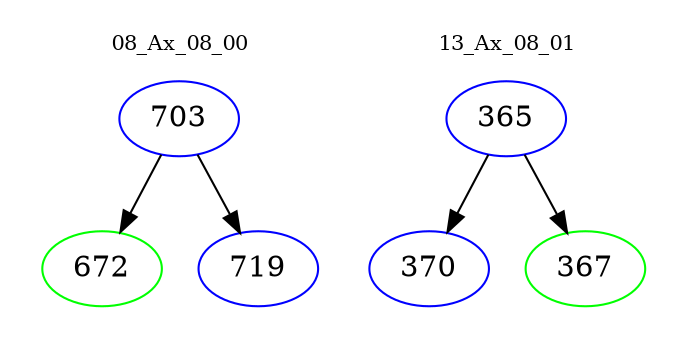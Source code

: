 digraph{
subgraph cluster_0 {
color = white
label = "08_Ax_08_00";
fontsize=10;
T0_703 [label="703", color="blue"]
T0_703 -> T0_672 [color="black"]
T0_672 [label="672", color="green"]
T0_703 -> T0_719 [color="black"]
T0_719 [label="719", color="blue"]
}
subgraph cluster_1 {
color = white
label = "13_Ax_08_01";
fontsize=10;
T1_365 [label="365", color="blue"]
T1_365 -> T1_370 [color="black"]
T1_370 [label="370", color="blue"]
T1_365 -> T1_367 [color="black"]
T1_367 [label="367", color="green"]
}
}
